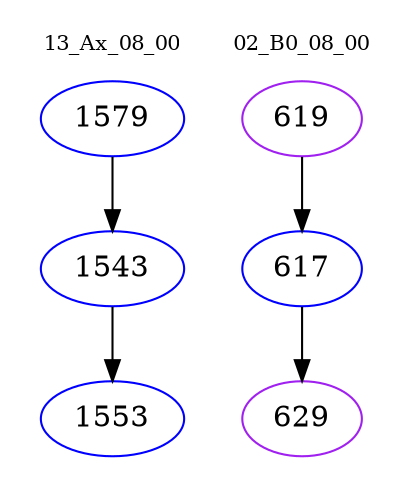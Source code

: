 digraph{
subgraph cluster_0 {
color = white
label = "13_Ax_08_00";
fontsize=10;
T0_1579 [label="1579", color="blue"]
T0_1579 -> T0_1543 [color="black"]
T0_1543 [label="1543", color="blue"]
T0_1543 -> T0_1553 [color="black"]
T0_1553 [label="1553", color="blue"]
}
subgraph cluster_1 {
color = white
label = "02_B0_08_00";
fontsize=10;
T1_619 [label="619", color="purple"]
T1_619 -> T1_617 [color="black"]
T1_617 [label="617", color="blue"]
T1_617 -> T1_629 [color="black"]
T1_629 [label="629", color="purple"]
}
}
